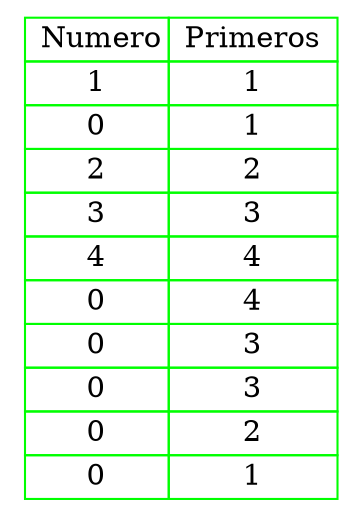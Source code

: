 digraph H {
tbl [
shape=plaintext 
label=<
<table border='0' cellborder='1' color='green' cellspacing='0'>
<tr><td> Numero</td><td> Primeros </td></tr><tr><td>1</td><td>1</td></tr>
<tr><td>0</td><td>1</td></tr>
<tr><td>2</td><td>2</td></tr>
<tr><td>3</td><td>3</td></tr>
<tr><td>4</td><td>4</td></tr>
<tr><td>0</td><td>4</td></tr>
<tr><td>0</td><td>3</td></tr>
<tr><td>0</td><td>3</td></tr>
<tr><td>0</td><td>2</td></tr>
<tr><td>0</td><td>1</td></tr>
</table> 
>];
}